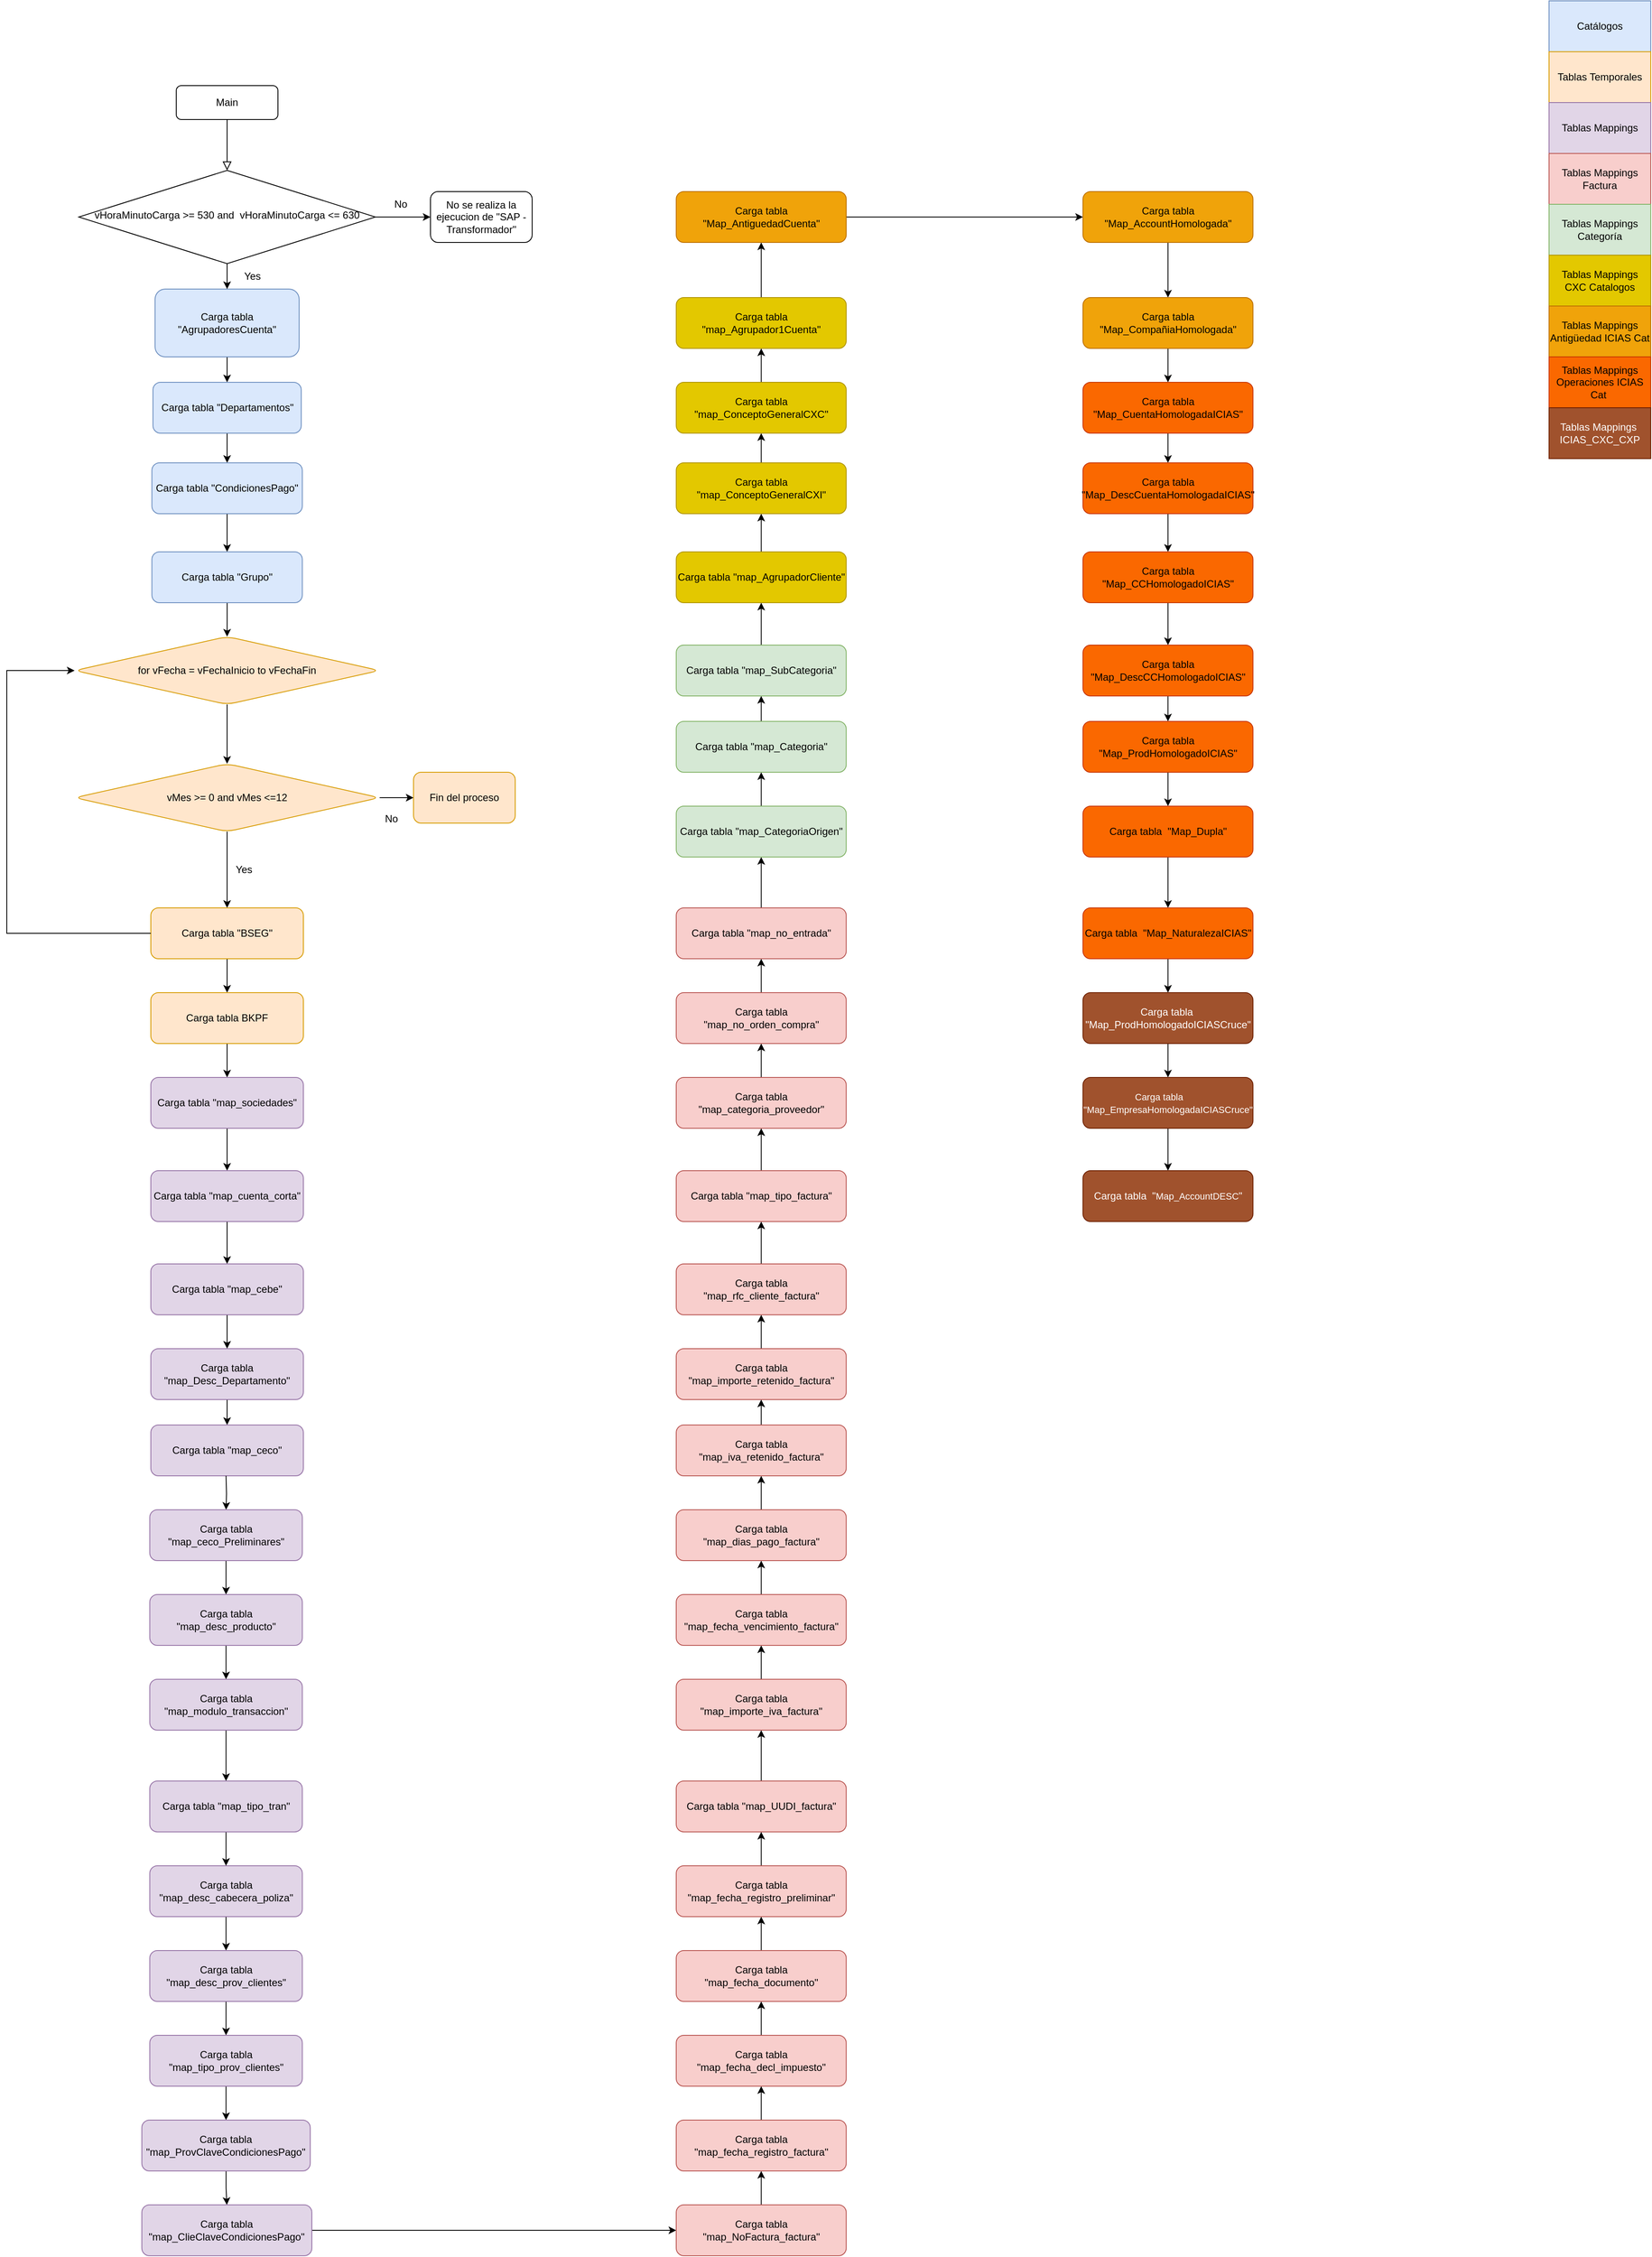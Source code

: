 <mxfile version="20.5.3" type="github">
  <diagram id="GQnaYG-rqlwZKuTvwa2_" name="Página-1">
    <mxGraphModel dx="4299" dy="1928" grid="1" gridSize="10" guides="1" tooltips="1" connect="1" arrows="1" fold="1" page="1" pageScale="1" pageWidth="827" pageHeight="1169" background="none" math="0" shadow="0">
      <root>
        <mxCell id="WIyWlLk6GJQsqaUBKTNV-0" />
        <mxCell id="WIyWlLk6GJQsqaUBKTNV-1" parent="WIyWlLk6GJQsqaUBKTNV-0" />
        <mxCell id="WIyWlLk6GJQsqaUBKTNV-2" value="" style="rounded=0;html=1;jettySize=auto;orthogonalLoop=1;fontSize=11;endArrow=block;endFill=0;endSize=8;strokeWidth=1;shadow=0;labelBackgroundColor=none;edgeStyle=orthogonalEdgeStyle;" parent="WIyWlLk6GJQsqaUBKTNV-1" source="WIyWlLk6GJQsqaUBKTNV-3" target="WIyWlLk6GJQsqaUBKTNV-6" edge="1">
          <mxGeometry relative="1" as="geometry" />
        </mxCell>
        <mxCell id="WIyWlLk6GJQsqaUBKTNV-3" value="Main" style="rounded=1;whiteSpace=wrap;html=1;fontSize=12;glass=0;strokeWidth=1;shadow=0;" parent="WIyWlLk6GJQsqaUBKTNV-1" vertex="1">
          <mxGeometry x="-310" y="170" width="120" height="40" as="geometry" />
        </mxCell>
        <mxCell id="WIyWlLk6GJQsqaUBKTNV-6" value="vHoraMinutoCarga &amp;gt;= 530 and&amp;nbsp; vHoraMinutoCarga&amp;nbsp;&amp;lt;= 630" style="rhombus;whiteSpace=wrap;html=1;shadow=0;fontFamily=Helvetica;fontSize=12;align=center;strokeWidth=1;spacing=6;spacingTop=-4;" parent="WIyWlLk6GJQsqaUBKTNV-1" vertex="1">
          <mxGeometry x="-425" y="270" width="350" height="110" as="geometry" />
        </mxCell>
        <mxCell id="1th80AZOmVQuG13iKhUE-0" value="" style="endArrow=classic;html=1;rounded=0;exitX=1;exitY=0.5;exitDx=0;exitDy=0;entryX=0;entryY=0.5;entryDx=0;entryDy=0;" parent="WIyWlLk6GJQsqaUBKTNV-1" source="WIyWlLk6GJQsqaUBKTNV-6" target="1th80AZOmVQuG13iKhUE-1" edge="1">
          <mxGeometry width="50" height="50" relative="1" as="geometry">
            <mxPoint x="-90" y="370" as="sourcePoint" />
            <mxPoint x="-40" y="325" as="targetPoint" />
          </mxGeometry>
        </mxCell>
        <mxCell id="1th80AZOmVQuG13iKhUE-1" value="No se realiza la ejecucion de &quot;SAP - Transformador&quot;" style="rounded=1;whiteSpace=wrap;html=1;" parent="WIyWlLk6GJQsqaUBKTNV-1" vertex="1">
          <mxGeometry x="-10" y="295" width="120" height="60" as="geometry" />
        </mxCell>
        <mxCell id="1th80AZOmVQuG13iKhUE-6" value="" style="edgeStyle=orthogonalEdgeStyle;rounded=0;orthogonalLoop=1;jettySize=auto;html=1;" parent="WIyWlLk6GJQsqaUBKTNV-1" source="1th80AZOmVQuG13iKhUE-3" target="1th80AZOmVQuG13iKhUE-5" edge="1">
          <mxGeometry relative="1" as="geometry" />
        </mxCell>
        <mxCell id="1th80AZOmVQuG13iKhUE-3" value="Carga tabla &quot;AgrupadoresCuenta&quot;" style="rounded=1;whiteSpace=wrap;html=1;fillColor=#dae8fc;strokeColor=#6c8ebf;" parent="WIyWlLk6GJQsqaUBKTNV-1" vertex="1">
          <mxGeometry x="-335" y="410" width="170" height="80" as="geometry" />
        </mxCell>
        <mxCell id="1th80AZOmVQuG13iKhUE-4" value="" style="endArrow=classic;html=1;rounded=0;exitX=0.5;exitY=1;exitDx=0;exitDy=0;" parent="WIyWlLk6GJQsqaUBKTNV-1" source="WIyWlLk6GJQsqaUBKTNV-6" target="1th80AZOmVQuG13iKhUE-3" edge="1">
          <mxGeometry width="50" height="50" relative="1" as="geometry">
            <mxPoint x="-160" y="400" as="sourcePoint" />
            <mxPoint x="-110" y="350" as="targetPoint" />
          </mxGeometry>
        </mxCell>
        <mxCell id="1th80AZOmVQuG13iKhUE-8" value="" style="edgeStyle=orthogonalEdgeStyle;rounded=0;orthogonalLoop=1;jettySize=auto;html=1;" parent="WIyWlLk6GJQsqaUBKTNV-1" source="1th80AZOmVQuG13iKhUE-5" target="1th80AZOmVQuG13iKhUE-7" edge="1">
          <mxGeometry relative="1" as="geometry" />
        </mxCell>
        <mxCell id="1th80AZOmVQuG13iKhUE-5" value="Carga tabla &quot;Departamentos&quot;" style="rounded=1;whiteSpace=wrap;html=1;fillColor=#dae8fc;strokeColor=#6c8ebf;" parent="WIyWlLk6GJQsqaUBKTNV-1" vertex="1">
          <mxGeometry x="-337.5" y="520" width="175" height="60" as="geometry" />
        </mxCell>
        <mxCell id="1th80AZOmVQuG13iKhUE-10" value="" style="edgeStyle=orthogonalEdgeStyle;rounded=0;orthogonalLoop=1;jettySize=auto;html=1;" parent="WIyWlLk6GJQsqaUBKTNV-1" source="1th80AZOmVQuG13iKhUE-7" target="1th80AZOmVQuG13iKhUE-9" edge="1">
          <mxGeometry relative="1" as="geometry" />
        </mxCell>
        <mxCell id="1th80AZOmVQuG13iKhUE-7" value="Carga tabla &quot;CondicionesPago&quot;" style="whiteSpace=wrap;html=1;rounded=1;fillColor=#dae8fc;strokeColor=#6c8ebf;" parent="WIyWlLk6GJQsqaUBKTNV-1" vertex="1">
          <mxGeometry x="-338.75" y="615" width="177.5" height="60" as="geometry" />
        </mxCell>
        <mxCell id="vqWyqIKkudGvJ093-fDm-4" value="" style="edgeStyle=orthogonalEdgeStyle;rounded=0;orthogonalLoop=1;jettySize=auto;html=1;" parent="WIyWlLk6GJQsqaUBKTNV-1" source="1th80AZOmVQuG13iKhUE-9" target="vqWyqIKkudGvJ093-fDm-3" edge="1">
          <mxGeometry relative="1" as="geometry" />
        </mxCell>
        <mxCell id="1th80AZOmVQuG13iKhUE-9" value="Carga tabla &quot;Grupo&quot;" style="whiteSpace=wrap;html=1;rounded=1;fillColor=#dae8fc;strokeColor=#6c8ebf;" parent="WIyWlLk6GJQsqaUBKTNV-1" vertex="1">
          <mxGeometry x="-338.75" y="720" width="177.5" height="60" as="geometry" />
        </mxCell>
        <mxCell id="1th80AZOmVQuG13iKhUE-13" value="Catálogos" style="rounded=0;whiteSpace=wrap;html=1;fillColor=#dae8fc;strokeColor=#6c8ebf;" parent="WIyWlLk6GJQsqaUBKTNV-1" vertex="1">
          <mxGeometry x="1310" y="70" width="120" height="60" as="geometry" />
        </mxCell>
        <mxCell id="vqWyqIKkudGvJ093-fDm-7" value="" style="edgeStyle=orthogonalEdgeStyle;rounded=0;orthogonalLoop=1;jettySize=auto;html=1;" parent="WIyWlLk6GJQsqaUBKTNV-1" source="vqWyqIKkudGvJ093-fDm-3" target="vqWyqIKkudGvJ093-fDm-6" edge="1">
          <mxGeometry relative="1" as="geometry" />
        </mxCell>
        <mxCell id="vqWyqIKkudGvJ093-fDm-3" value="for vFecha = vFechaInicio to vFechaFin" style="rhombus;whiteSpace=wrap;html=1;fillColor=#ffe6cc;strokeColor=#d79b00;rounded=1;" parent="WIyWlLk6GJQsqaUBKTNV-1" vertex="1">
          <mxGeometry x="-430" y="820" width="360" height="80" as="geometry" />
        </mxCell>
        <mxCell id="vqWyqIKkudGvJ093-fDm-9" value="" style="edgeStyle=orthogonalEdgeStyle;rounded=0;orthogonalLoop=1;jettySize=auto;html=1;" parent="WIyWlLk6GJQsqaUBKTNV-1" source="vqWyqIKkudGvJ093-fDm-6" target="vqWyqIKkudGvJ093-fDm-8" edge="1">
          <mxGeometry relative="1" as="geometry" />
        </mxCell>
        <mxCell id="bXqgMq5kuop3on50bwo2-2" value="" style="edgeStyle=orthogonalEdgeStyle;rounded=0;orthogonalLoop=1;jettySize=auto;html=1;" parent="WIyWlLk6GJQsqaUBKTNV-1" source="vqWyqIKkudGvJ093-fDm-6" target="bXqgMq5kuop3on50bwo2-1" edge="1">
          <mxGeometry relative="1" as="geometry" />
        </mxCell>
        <mxCell id="vqWyqIKkudGvJ093-fDm-6" value="vMes &amp;gt;= 0 and vMes &amp;lt;=12" style="rhombus;whiteSpace=wrap;html=1;fillColor=#ffe6cc;strokeColor=#d79b00;rounded=1;" parent="WIyWlLk6GJQsqaUBKTNV-1" vertex="1">
          <mxGeometry x="-430" y="970" width="360" height="80" as="geometry" />
        </mxCell>
        <mxCell id="bXqgMq5kuop3on50bwo2-9" value="" style="edgeStyle=orthogonalEdgeStyle;rounded=0;orthogonalLoop=1;jettySize=auto;html=1;" parent="WIyWlLk6GJQsqaUBKTNV-1" source="vqWyqIKkudGvJ093-fDm-8" target="bXqgMq5kuop3on50bwo2-8" edge="1">
          <mxGeometry relative="1" as="geometry" />
        </mxCell>
        <mxCell id="vqWyqIKkudGvJ093-fDm-8" value="Carga tabla &quot;BSEG&quot;" style="whiteSpace=wrap;html=1;fillColor=#ffe6cc;strokeColor=#d79b00;rounded=1;" parent="WIyWlLk6GJQsqaUBKTNV-1" vertex="1">
          <mxGeometry x="-340" y="1140" width="180" height="60" as="geometry" />
        </mxCell>
        <mxCell id="bXqgMq5kuop3on50bwo2-0" value="Tablas Temporales" style="rounded=0;whiteSpace=wrap;html=1;fillColor=#ffe6cc;strokeColor=#d79b00;" parent="WIyWlLk6GJQsqaUBKTNV-1" vertex="1">
          <mxGeometry x="1310" y="130" width="120" height="60" as="geometry" />
        </mxCell>
        <mxCell id="bXqgMq5kuop3on50bwo2-1" value="Fin del proceso" style="whiteSpace=wrap;html=1;fillColor=#ffe6cc;strokeColor=#d79b00;rounded=1;" parent="WIyWlLk6GJQsqaUBKTNV-1" vertex="1">
          <mxGeometry x="-30" y="980" width="120" height="60" as="geometry" />
        </mxCell>
        <mxCell id="bXqgMq5kuop3on50bwo2-3" value="No" style="text;html=1;strokeColor=none;fillColor=none;align=center;verticalAlign=middle;whiteSpace=wrap;rounded=0;" parent="WIyWlLk6GJQsqaUBKTNV-1" vertex="1">
          <mxGeometry x="-86" y="1020" width="60" height="30" as="geometry" />
        </mxCell>
        <mxCell id="bXqgMq5kuop3on50bwo2-4" value="Yes" style="text;html=1;strokeColor=none;fillColor=none;align=center;verticalAlign=middle;whiteSpace=wrap;rounded=0;" parent="WIyWlLk6GJQsqaUBKTNV-1" vertex="1">
          <mxGeometry x="-260" y="1080" width="60" height="30" as="geometry" />
        </mxCell>
        <mxCell id="bXqgMq5kuop3on50bwo2-5" value="No" style="text;html=1;strokeColor=none;fillColor=none;align=center;verticalAlign=middle;whiteSpace=wrap;rounded=0;" parent="WIyWlLk6GJQsqaUBKTNV-1" vertex="1">
          <mxGeometry x="-75" y="295" width="60" height="30" as="geometry" />
        </mxCell>
        <mxCell id="bXqgMq5kuop3on50bwo2-6" value="Yes" style="text;html=1;strokeColor=none;fillColor=none;align=center;verticalAlign=middle;whiteSpace=wrap;rounded=0;" parent="WIyWlLk6GJQsqaUBKTNV-1" vertex="1">
          <mxGeometry x="-250" y="380" width="60" height="30" as="geometry" />
        </mxCell>
        <mxCell id="bXqgMq5kuop3on50bwo2-7" value="" style="edgeStyle=elbowEdgeStyle;elbow=horizontal;endArrow=classic;html=1;rounded=0;exitX=0;exitY=0.5;exitDx=0;exitDy=0;" parent="WIyWlLk6GJQsqaUBKTNV-1" source="vqWyqIKkudGvJ093-fDm-8" target="vqWyqIKkudGvJ093-fDm-3" edge="1">
          <mxGeometry width="50" height="50" relative="1" as="geometry">
            <mxPoint x="-380" y="1160" as="sourcePoint" />
            <mxPoint x="-430" y="1100" as="targetPoint" />
            <Array as="points">
              <mxPoint x="-510" y="1020" />
              <mxPoint x="-400" y="1140" />
            </Array>
          </mxGeometry>
        </mxCell>
        <mxCell id="bXqgMq5kuop3on50bwo2-11" value="" style="edgeStyle=orthogonalEdgeStyle;rounded=0;orthogonalLoop=1;jettySize=auto;html=1;" parent="WIyWlLk6GJQsqaUBKTNV-1" source="bXqgMq5kuop3on50bwo2-8" target="bXqgMq5kuop3on50bwo2-10" edge="1">
          <mxGeometry relative="1" as="geometry" />
        </mxCell>
        <mxCell id="bXqgMq5kuop3on50bwo2-8" value="Carga tabla BKPF" style="whiteSpace=wrap;html=1;fillColor=#ffe6cc;strokeColor=#d79b00;rounded=1;" parent="WIyWlLk6GJQsqaUBKTNV-1" vertex="1">
          <mxGeometry x="-340" y="1240" width="180" height="60" as="geometry" />
        </mxCell>
        <mxCell id="bXqgMq5kuop3on50bwo2-15" value="" style="edgeStyle=orthogonalEdgeStyle;rounded=0;orthogonalLoop=1;jettySize=auto;html=1;" parent="WIyWlLk6GJQsqaUBKTNV-1" source="bXqgMq5kuop3on50bwo2-10" target="bXqgMq5kuop3on50bwo2-14" edge="1">
          <mxGeometry relative="1" as="geometry" />
        </mxCell>
        <mxCell id="bXqgMq5kuop3on50bwo2-10" value="Carga tabla &quot;map_sociedades&quot;" style="whiteSpace=wrap;html=1;fillColor=#e1d5e7;strokeColor=#9673a6;rounded=1;" parent="WIyWlLk6GJQsqaUBKTNV-1" vertex="1">
          <mxGeometry x="-340" y="1340" width="180" height="60" as="geometry" />
        </mxCell>
        <mxCell id="bXqgMq5kuop3on50bwo2-12" value="Tablas Mappings" style="rounded=0;whiteSpace=wrap;html=1;fillColor=#e1d5e7;strokeColor=#9673a6;" parent="WIyWlLk6GJQsqaUBKTNV-1" vertex="1">
          <mxGeometry x="1310" y="190" width="120" height="60" as="geometry" />
        </mxCell>
        <mxCell id="bXqgMq5kuop3on50bwo2-17" value="" style="edgeStyle=orthogonalEdgeStyle;rounded=0;orthogonalLoop=1;jettySize=auto;html=1;" parent="WIyWlLk6GJQsqaUBKTNV-1" source="bXqgMq5kuop3on50bwo2-14" target="bXqgMq5kuop3on50bwo2-16" edge="1">
          <mxGeometry relative="1" as="geometry" />
        </mxCell>
        <mxCell id="bXqgMq5kuop3on50bwo2-14" value="Carga tabla &quot;map_cuenta_corta&quot;" style="whiteSpace=wrap;html=1;fillColor=#e1d5e7;strokeColor=#9673a6;rounded=1;" parent="WIyWlLk6GJQsqaUBKTNV-1" vertex="1">
          <mxGeometry x="-340" y="1450" width="180" height="60" as="geometry" />
        </mxCell>
        <mxCell id="bXqgMq5kuop3on50bwo2-19" value="" style="edgeStyle=orthogonalEdgeStyle;rounded=0;orthogonalLoop=1;jettySize=auto;html=1;entryX=0.5;entryY=0;entryDx=0;entryDy=0;" parent="WIyWlLk6GJQsqaUBKTNV-1" source="bXqgMq5kuop3on50bwo2-16" target="bXqgMq5kuop3on50bwo2-20" edge="1">
          <mxGeometry relative="1" as="geometry">
            <mxPoint x="-250" y="1700" as="targetPoint" />
          </mxGeometry>
        </mxCell>
        <mxCell id="bXqgMq5kuop3on50bwo2-16" value="Carga tabla &quot;map_cebe&quot;" style="whiteSpace=wrap;html=1;fillColor=#e1d5e7;strokeColor=#9673a6;rounded=1;" parent="WIyWlLk6GJQsqaUBKTNV-1" vertex="1">
          <mxGeometry x="-340" y="1560" width="180" height="60" as="geometry" />
        </mxCell>
        <mxCell id="bXqgMq5kuop3on50bwo2-23" value="" style="edgeStyle=orthogonalEdgeStyle;rounded=0;orthogonalLoop=1;jettySize=auto;html=1;" parent="WIyWlLk6GJQsqaUBKTNV-1" source="bXqgMq5kuop3on50bwo2-20" target="bXqgMq5kuop3on50bwo2-22" edge="1">
          <mxGeometry relative="1" as="geometry" />
        </mxCell>
        <mxCell id="bXqgMq5kuop3on50bwo2-20" value="Carga tabla &quot;map_Desc_Departamento&quot;" style="whiteSpace=wrap;html=1;fillColor=#e1d5e7;strokeColor=#9673a6;rounded=1;" parent="WIyWlLk6GJQsqaUBKTNV-1" vertex="1">
          <mxGeometry x="-340" y="1660" width="180" height="60" as="geometry" />
        </mxCell>
        <mxCell id="bXqgMq5kuop3on50bwo2-22" value="Carga tabla &quot;map_ceco&quot;" style="whiteSpace=wrap;html=1;fillColor=#e1d5e7;strokeColor=#9673a6;rounded=1;" parent="WIyWlLk6GJQsqaUBKTNV-1" vertex="1">
          <mxGeometry x="-340" y="1750" width="180" height="60" as="geometry" />
        </mxCell>
        <mxCell id="bXqgMq5kuop3on50bwo2-24" value="" style="edgeStyle=orthogonalEdgeStyle;rounded=0;orthogonalLoop=1;jettySize=auto;html=1;" parent="WIyWlLk6GJQsqaUBKTNV-1" target="bXqgMq5kuop3on50bwo2-25" edge="1">
          <mxGeometry relative="1" as="geometry">
            <mxPoint x="-251.25" y="1810" as="sourcePoint" />
          </mxGeometry>
        </mxCell>
        <mxCell id="bXqgMq5kuop3on50bwo2-32" value="" style="edgeStyle=orthogonalEdgeStyle;rounded=0;orthogonalLoop=1;jettySize=auto;html=1;" parent="WIyWlLk6GJQsqaUBKTNV-1" source="bXqgMq5kuop3on50bwo2-25" target="bXqgMq5kuop3on50bwo2-29" edge="1">
          <mxGeometry relative="1" as="geometry" />
        </mxCell>
        <mxCell id="bXqgMq5kuop3on50bwo2-25" value="Carga tabla &quot;map_ceco_Preliminares&quot;" style="whiteSpace=wrap;html=1;fillColor=#e1d5e7;strokeColor=#9673a6;rounded=1;" parent="WIyWlLk6GJQsqaUBKTNV-1" vertex="1">
          <mxGeometry x="-341.25" y="1850" width="180" height="60" as="geometry" />
        </mxCell>
        <mxCell id="dKy-7F5-_iyyMhqYww6v-4" value="" style="edgeStyle=orthogonalEdgeStyle;rounded=0;orthogonalLoop=1;jettySize=auto;html=1;" edge="1" parent="WIyWlLk6GJQsqaUBKTNV-1" source="bXqgMq5kuop3on50bwo2-28" target="dKy-7F5-_iyyMhqYww6v-3">
          <mxGeometry relative="1" as="geometry" />
        </mxCell>
        <mxCell id="bXqgMq5kuop3on50bwo2-28" value="Carga tabla &quot;map_desc_cabecera_poliza&quot;" style="whiteSpace=wrap;html=1;fillColor=#e1d5e7;strokeColor=#9673a6;rounded=1;" parent="WIyWlLk6GJQsqaUBKTNV-1" vertex="1">
          <mxGeometry x="-341.25" y="2270" width="180" height="60" as="geometry" />
        </mxCell>
        <mxCell id="dKy-7F5-_iyyMhqYww6v-0" value="" style="edgeStyle=orthogonalEdgeStyle;rounded=0;orthogonalLoop=1;jettySize=auto;html=1;" edge="1" parent="WIyWlLk6GJQsqaUBKTNV-1" source="bXqgMq5kuop3on50bwo2-29" target="bXqgMq5kuop3on50bwo2-30">
          <mxGeometry relative="1" as="geometry" />
        </mxCell>
        <mxCell id="bXqgMq5kuop3on50bwo2-29" value="Carga tabla &quot;map_desc_producto&quot;" style="whiteSpace=wrap;html=1;fillColor=#e1d5e7;strokeColor=#9673a6;rounded=1;" parent="WIyWlLk6GJQsqaUBKTNV-1" vertex="1">
          <mxGeometry x="-341.25" y="1950" width="180" height="60" as="geometry" />
        </mxCell>
        <mxCell id="dKy-7F5-_iyyMhqYww6v-1" value="" style="edgeStyle=orthogonalEdgeStyle;rounded=0;orthogonalLoop=1;jettySize=auto;html=1;" edge="1" parent="WIyWlLk6GJQsqaUBKTNV-1" source="bXqgMq5kuop3on50bwo2-30" target="bXqgMq5kuop3on50bwo2-31">
          <mxGeometry relative="1" as="geometry" />
        </mxCell>
        <mxCell id="bXqgMq5kuop3on50bwo2-30" value="Carga tabla &quot;map_modulo_transaccion&quot;" style="whiteSpace=wrap;html=1;fillColor=#e1d5e7;strokeColor=#9673a6;rounded=1;" parent="WIyWlLk6GJQsqaUBKTNV-1" vertex="1">
          <mxGeometry x="-341.25" y="2050" width="180" height="60" as="geometry" />
        </mxCell>
        <mxCell id="dKy-7F5-_iyyMhqYww6v-2" value="" style="edgeStyle=orthogonalEdgeStyle;rounded=0;orthogonalLoop=1;jettySize=auto;html=1;" edge="1" parent="WIyWlLk6GJQsqaUBKTNV-1" source="bXqgMq5kuop3on50bwo2-31" target="bXqgMq5kuop3on50bwo2-28">
          <mxGeometry relative="1" as="geometry" />
        </mxCell>
        <mxCell id="bXqgMq5kuop3on50bwo2-31" value="Carga tabla &quot;map_tipo_tran&quot;" style="whiteSpace=wrap;html=1;fillColor=#e1d5e7;strokeColor=#9673a6;rounded=1;" parent="WIyWlLk6GJQsqaUBKTNV-1" vertex="1">
          <mxGeometry x="-341.25" y="2170" width="180" height="60" as="geometry" />
        </mxCell>
        <mxCell id="dKy-7F5-_iyyMhqYww6v-8" value="" style="edgeStyle=orthogonalEdgeStyle;rounded=0;orthogonalLoop=1;jettySize=auto;html=1;" edge="1" parent="WIyWlLk6GJQsqaUBKTNV-1" source="dKy-7F5-_iyyMhqYww6v-3" target="dKy-7F5-_iyyMhqYww6v-5">
          <mxGeometry relative="1" as="geometry" />
        </mxCell>
        <mxCell id="dKy-7F5-_iyyMhqYww6v-3" value="Carga tabla &quot;map_desc_prov_clientes&quot;" style="whiteSpace=wrap;html=1;fillColor=#e1d5e7;strokeColor=#9673a6;rounded=1;" vertex="1" parent="WIyWlLk6GJQsqaUBKTNV-1">
          <mxGeometry x="-341.25" y="2370" width="180" height="60" as="geometry" />
        </mxCell>
        <mxCell id="dKy-7F5-_iyyMhqYww6v-10" value="" style="edgeStyle=orthogonalEdgeStyle;rounded=0;orthogonalLoop=1;jettySize=auto;html=1;" edge="1" parent="WIyWlLk6GJQsqaUBKTNV-1" source="dKy-7F5-_iyyMhqYww6v-5" target="dKy-7F5-_iyyMhqYww6v-9">
          <mxGeometry relative="1" as="geometry" />
        </mxCell>
        <mxCell id="dKy-7F5-_iyyMhqYww6v-5" value="Carga tabla &quot;map_tipo_prov_clientes&quot;" style="whiteSpace=wrap;html=1;fillColor=#e1d5e7;strokeColor=#9673a6;rounded=1;" vertex="1" parent="WIyWlLk6GJQsqaUBKTNV-1">
          <mxGeometry x="-341.25" y="2470" width="180" height="60" as="geometry" />
        </mxCell>
        <mxCell id="dKy-7F5-_iyyMhqYww6v-12" value="" style="edgeStyle=orthogonalEdgeStyle;rounded=0;orthogonalLoop=1;jettySize=auto;html=1;" edge="1" parent="WIyWlLk6GJQsqaUBKTNV-1" source="dKy-7F5-_iyyMhqYww6v-9" target="dKy-7F5-_iyyMhqYww6v-11">
          <mxGeometry relative="1" as="geometry" />
        </mxCell>
        <mxCell id="dKy-7F5-_iyyMhqYww6v-9" value="Carga tabla &quot;map_ProvClaveCondicionesPago&quot;" style="whiteSpace=wrap;html=1;fillColor=#e1d5e7;strokeColor=#9673a6;rounded=1;" vertex="1" parent="WIyWlLk6GJQsqaUBKTNV-1">
          <mxGeometry x="-350.62" y="2570" width="198.75" height="60" as="geometry" />
        </mxCell>
        <mxCell id="dKy-7F5-_iyyMhqYww6v-20" value="" style="edgeStyle=orthogonalEdgeStyle;rounded=0;orthogonalLoop=1;jettySize=auto;html=1;" edge="1" parent="WIyWlLk6GJQsqaUBKTNV-1" source="dKy-7F5-_iyyMhqYww6v-11" target="dKy-7F5-_iyyMhqYww6v-19">
          <mxGeometry relative="1" as="geometry" />
        </mxCell>
        <mxCell id="dKy-7F5-_iyyMhqYww6v-11" value="Carga tabla &quot;map_ClieClaveCondicionesPago&quot;" style="whiteSpace=wrap;html=1;fillColor=#e1d5e7;strokeColor=#9673a6;rounded=1;" vertex="1" parent="WIyWlLk6GJQsqaUBKTNV-1">
          <mxGeometry x="-350.63" y="2670" width="200.63" height="60" as="geometry" />
        </mxCell>
        <mxCell id="dKy-7F5-_iyyMhqYww6v-13" value="Tablas Mappings Factura" style="rounded=0;whiteSpace=wrap;html=1;fillColor=#f8cecc;strokeColor=#b85450;" vertex="1" parent="WIyWlLk6GJQsqaUBKTNV-1">
          <mxGeometry x="1310" y="250" width="120" height="60" as="geometry" />
        </mxCell>
        <mxCell id="dKy-7F5-_iyyMhqYww6v-22" value="" style="edgeStyle=orthogonalEdgeStyle;rounded=0;orthogonalLoop=1;jettySize=auto;html=1;" edge="1" parent="WIyWlLk6GJQsqaUBKTNV-1" source="dKy-7F5-_iyyMhqYww6v-19" target="dKy-7F5-_iyyMhqYww6v-21">
          <mxGeometry relative="1" as="geometry" />
        </mxCell>
        <mxCell id="dKy-7F5-_iyyMhqYww6v-19" value="Carga tabla &quot;map_NoFactura_factura&quot;" style="whiteSpace=wrap;html=1;fillColor=#f8cecc;strokeColor=#b85450;rounded=1;" vertex="1" parent="WIyWlLk6GJQsqaUBKTNV-1">
          <mxGeometry x="280" y="2670" width="200.63" height="60" as="geometry" />
        </mxCell>
        <mxCell id="dKy-7F5-_iyyMhqYww6v-24" value="" style="edgeStyle=orthogonalEdgeStyle;rounded=0;orthogonalLoop=1;jettySize=auto;html=1;" edge="1" parent="WIyWlLk6GJQsqaUBKTNV-1" source="dKy-7F5-_iyyMhqYww6v-21" target="dKy-7F5-_iyyMhqYww6v-23">
          <mxGeometry relative="1" as="geometry" />
        </mxCell>
        <mxCell id="dKy-7F5-_iyyMhqYww6v-21" value="Carga tabla &quot;map_fecha_registro_factura&quot;" style="whiteSpace=wrap;html=1;fillColor=#f8cecc;strokeColor=#b85450;rounded=1;" vertex="1" parent="WIyWlLk6GJQsqaUBKTNV-1">
          <mxGeometry x="280" y="2570" width="200.63" height="60" as="geometry" />
        </mxCell>
        <mxCell id="dKy-7F5-_iyyMhqYww6v-26" value="" style="edgeStyle=orthogonalEdgeStyle;rounded=0;orthogonalLoop=1;jettySize=auto;html=1;" edge="1" parent="WIyWlLk6GJQsqaUBKTNV-1" source="dKy-7F5-_iyyMhqYww6v-23" target="dKy-7F5-_iyyMhqYww6v-25">
          <mxGeometry relative="1" as="geometry" />
        </mxCell>
        <mxCell id="dKy-7F5-_iyyMhqYww6v-23" value="Carga tabla &quot;map_fecha_decl_impuesto&quot;" style="whiteSpace=wrap;html=1;fillColor=#f8cecc;strokeColor=#b85450;rounded=1;" vertex="1" parent="WIyWlLk6GJQsqaUBKTNV-1">
          <mxGeometry x="280" y="2470" width="200.63" height="60" as="geometry" />
        </mxCell>
        <mxCell id="dKy-7F5-_iyyMhqYww6v-28" value="" style="edgeStyle=orthogonalEdgeStyle;rounded=0;orthogonalLoop=1;jettySize=auto;html=1;" edge="1" parent="WIyWlLk6GJQsqaUBKTNV-1" source="dKy-7F5-_iyyMhqYww6v-25" target="dKy-7F5-_iyyMhqYww6v-27">
          <mxGeometry relative="1" as="geometry" />
        </mxCell>
        <mxCell id="dKy-7F5-_iyyMhqYww6v-25" value="Carga tabla &quot;map_fecha_documento&quot;" style="whiteSpace=wrap;html=1;fillColor=#f8cecc;strokeColor=#b85450;rounded=1;" vertex="1" parent="WIyWlLk6GJQsqaUBKTNV-1">
          <mxGeometry x="280" y="2370" width="200.63" height="60" as="geometry" />
        </mxCell>
        <mxCell id="dKy-7F5-_iyyMhqYww6v-30" value="" style="edgeStyle=orthogonalEdgeStyle;rounded=0;orthogonalLoop=1;jettySize=auto;html=1;" edge="1" parent="WIyWlLk6GJQsqaUBKTNV-1" source="dKy-7F5-_iyyMhqYww6v-27" target="dKy-7F5-_iyyMhqYww6v-29">
          <mxGeometry relative="1" as="geometry" />
        </mxCell>
        <mxCell id="dKy-7F5-_iyyMhqYww6v-27" value="Carga tabla &quot;map_fecha_registro_preliminar&quot;" style="whiteSpace=wrap;html=1;fillColor=#f8cecc;strokeColor=#b85450;rounded=1;" vertex="1" parent="WIyWlLk6GJQsqaUBKTNV-1">
          <mxGeometry x="280" y="2270" width="200.63" height="60" as="geometry" />
        </mxCell>
        <mxCell id="dKy-7F5-_iyyMhqYww6v-32" value="" style="edgeStyle=orthogonalEdgeStyle;rounded=0;orthogonalLoop=1;jettySize=auto;html=1;" edge="1" parent="WIyWlLk6GJQsqaUBKTNV-1" source="dKy-7F5-_iyyMhqYww6v-29" target="dKy-7F5-_iyyMhqYww6v-31">
          <mxGeometry relative="1" as="geometry" />
        </mxCell>
        <mxCell id="dKy-7F5-_iyyMhqYww6v-29" value="Carga tabla &quot;map_UUDI_factura&quot;" style="whiteSpace=wrap;html=1;fillColor=#f8cecc;strokeColor=#b85450;rounded=1;" vertex="1" parent="WIyWlLk6GJQsqaUBKTNV-1">
          <mxGeometry x="280" y="2170" width="200.63" height="60" as="geometry" />
        </mxCell>
        <mxCell id="dKy-7F5-_iyyMhqYww6v-34" value="" style="edgeStyle=orthogonalEdgeStyle;rounded=0;orthogonalLoop=1;jettySize=auto;html=1;" edge="1" parent="WIyWlLk6GJQsqaUBKTNV-1" source="dKy-7F5-_iyyMhqYww6v-31" target="dKy-7F5-_iyyMhqYww6v-33">
          <mxGeometry relative="1" as="geometry" />
        </mxCell>
        <mxCell id="dKy-7F5-_iyyMhqYww6v-31" value="Carga tabla &quot;map_importe_iva_factura&quot;" style="whiteSpace=wrap;html=1;fillColor=#f8cecc;strokeColor=#b85450;rounded=1;" vertex="1" parent="WIyWlLk6GJQsqaUBKTNV-1">
          <mxGeometry x="280" y="2050" width="200.63" height="60" as="geometry" />
        </mxCell>
        <mxCell id="dKy-7F5-_iyyMhqYww6v-36" value="" style="edgeStyle=orthogonalEdgeStyle;rounded=0;orthogonalLoop=1;jettySize=auto;html=1;" edge="1" parent="WIyWlLk6GJQsqaUBKTNV-1" source="dKy-7F5-_iyyMhqYww6v-33" target="dKy-7F5-_iyyMhqYww6v-35">
          <mxGeometry relative="1" as="geometry" />
        </mxCell>
        <mxCell id="dKy-7F5-_iyyMhqYww6v-33" value="Carga tabla &quot;map_fecha_vencimiento_factura&quot;" style="whiteSpace=wrap;html=1;fillColor=#f8cecc;strokeColor=#b85450;rounded=1;" vertex="1" parent="WIyWlLk6GJQsqaUBKTNV-1">
          <mxGeometry x="280" y="1950" width="200.63" height="60" as="geometry" />
        </mxCell>
        <mxCell id="dKy-7F5-_iyyMhqYww6v-38" value="" style="edgeStyle=orthogonalEdgeStyle;rounded=0;orthogonalLoop=1;jettySize=auto;html=1;" edge="1" parent="WIyWlLk6GJQsqaUBKTNV-1" source="dKy-7F5-_iyyMhqYww6v-35" target="dKy-7F5-_iyyMhqYww6v-37">
          <mxGeometry relative="1" as="geometry" />
        </mxCell>
        <mxCell id="dKy-7F5-_iyyMhqYww6v-35" value="Carga tabla &quot;map_dias_pago_factura&quot;" style="whiteSpace=wrap;html=1;fillColor=#f8cecc;strokeColor=#b85450;rounded=1;" vertex="1" parent="WIyWlLk6GJQsqaUBKTNV-1">
          <mxGeometry x="280" y="1850" width="200.63" height="60" as="geometry" />
        </mxCell>
        <mxCell id="dKy-7F5-_iyyMhqYww6v-40" value="" style="edgeStyle=orthogonalEdgeStyle;rounded=0;orthogonalLoop=1;jettySize=auto;html=1;" edge="1" parent="WIyWlLk6GJQsqaUBKTNV-1" source="dKy-7F5-_iyyMhqYww6v-37" target="dKy-7F5-_iyyMhqYww6v-39">
          <mxGeometry relative="1" as="geometry" />
        </mxCell>
        <mxCell id="dKy-7F5-_iyyMhqYww6v-37" value="Carga tabla &quot;map_iva_retenido_factura&quot;" style="whiteSpace=wrap;html=1;fillColor=#f8cecc;strokeColor=#b85450;rounded=1;" vertex="1" parent="WIyWlLk6GJQsqaUBKTNV-1">
          <mxGeometry x="280" y="1750" width="200.63" height="60" as="geometry" />
        </mxCell>
        <mxCell id="dKy-7F5-_iyyMhqYww6v-42" value="" style="edgeStyle=orthogonalEdgeStyle;rounded=0;orthogonalLoop=1;jettySize=auto;html=1;" edge="1" parent="WIyWlLk6GJQsqaUBKTNV-1" source="dKy-7F5-_iyyMhqYww6v-39" target="dKy-7F5-_iyyMhqYww6v-41">
          <mxGeometry relative="1" as="geometry" />
        </mxCell>
        <mxCell id="dKy-7F5-_iyyMhqYww6v-39" value="Carga tabla &quot;map_importe_retenido_factura&quot;" style="whiteSpace=wrap;html=1;fillColor=#f8cecc;strokeColor=#b85450;rounded=1;" vertex="1" parent="WIyWlLk6GJQsqaUBKTNV-1">
          <mxGeometry x="280" y="1660" width="200.63" height="60" as="geometry" />
        </mxCell>
        <mxCell id="dKy-7F5-_iyyMhqYww6v-44" value="" style="edgeStyle=orthogonalEdgeStyle;rounded=0;orthogonalLoop=1;jettySize=auto;html=1;" edge="1" parent="WIyWlLk6GJQsqaUBKTNV-1" source="dKy-7F5-_iyyMhqYww6v-41" target="dKy-7F5-_iyyMhqYww6v-43">
          <mxGeometry relative="1" as="geometry" />
        </mxCell>
        <mxCell id="dKy-7F5-_iyyMhqYww6v-41" value="Carga tabla &quot;map_rfc_cliente_factura&quot;" style="whiteSpace=wrap;html=1;fillColor=#f8cecc;strokeColor=#b85450;rounded=1;" vertex="1" parent="WIyWlLk6GJQsqaUBKTNV-1">
          <mxGeometry x="280" y="1560" width="200.63" height="60" as="geometry" />
        </mxCell>
        <mxCell id="dKy-7F5-_iyyMhqYww6v-46" value="" style="edgeStyle=orthogonalEdgeStyle;rounded=0;orthogonalLoop=1;jettySize=auto;html=1;" edge="1" parent="WIyWlLk6GJQsqaUBKTNV-1" source="dKy-7F5-_iyyMhqYww6v-43" target="dKy-7F5-_iyyMhqYww6v-45">
          <mxGeometry relative="1" as="geometry" />
        </mxCell>
        <mxCell id="dKy-7F5-_iyyMhqYww6v-43" value="Carga tabla &quot;map_tipo_factura&quot;" style="whiteSpace=wrap;html=1;fillColor=#f8cecc;strokeColor=#b85450;rounded=1;" vertex="1" parent="WIyWlLk6GJQsqaUBKTNV-1">
          <mxGeometry x="280" y="1450" width="200.63" height="60" as="geometry" />
        </mxCell>
        <mxCell id="dKy-7F5-_iyyMhqYww6v-48" value="" style="edgeStyle=orthogonalEdgeStyle;rounded=0;orthogonalLoop=1;jettySize=auto;html=1;" edge="1" parent="WIyWlLk6GJQsqaUBKTNV-1" source="dKy-7F5-_iyyMhqYww6v-45" target="dKy-7F5-_iyyMhqYww6v-47">
          <mxGeometry relative="1" as="geometry" />
        </mxCell>
        <mxCell id="dKy-7F5-_iyyMhqYww6v-45" value="Carga tabla &quot;map_categoria_proveedor&quot;" style="whiteSpace=wrap;html=1;fillColor=#f8cecc;strokeColor=#b85450;rounded=1;" vertex="1" parent="WIyWlLk6GJQsqaUBKTNV-1">
          <mxGeometry x="280" y="1340" width="200.63" height="60" as="geometry" />
        </mxCell>
        <mxCell id="dKy-7F5-_iyyMhqYww6v-51" value="" style="edgeStyle=orthogonalEdgeStyle;rounded=0;orthogonalLoop=1;jettySize=auto;html=1;" edge="1" parent="WIyWlLk6GJQsqaUBKTNV-1" source="dKy-7F5-_iyyMhqYww6v-47" target="dKy-7F5-_iyyMhqYww6v-50">
          <mxGeometry relative="1" as="geometry" />
        </mxCell>
        <mxCell id="dKy-7F5-_iyyMhqYww6v-47" value="Carga tabla &quot;map_no_orden_compra&quot;" style="whiteSpace=wrap;html=1;fillColor=#f8cecc;strokeColor=#b85450;rounded=1;" vertex="1" parent="WIyWlLk6GJQsqaUBKTNV-1">
          <mxGeometry x="280" y="1240" width="200.63" height="60" as="geometry" />
        </mxCell>
        <mxCell id="dKy-7F5-_iyyMhqYww6v-54" value="" style="edgeStyle=orthogonalEdgeStyle;rounded=0;orthogonalLoop=1;jettySize=auto;html=1;" edge="1" parent="WIyWlLk6GJQsqaUBKTNV-1" source="dKy-7F5-_iyyMhqYww6v-50" target="dKy-7F5-_iyyMhqYww6v-53">
          <mxGeometry relative="1" as="geometry" />
        </mxCell>
        <mxCell id="dKy-7F5-_iyyMhqYww6v-50" value="Carga tabla &quot;map_no_entrada&quot;" style="whiteSpace=wrap;html=1;fillColor=#f8cecc;strokeColor=#b85450;rounded=1;" vertex="1" parent="WIyWlLk6GJQsqaUBKTNV-1">
          <mxGeometry x="280" y="1140" width="200.63" height="60" as="geometry" />
        </mxCell>
        <mxCell id="dKy-7F5-_iyyMhqYww6v-52" value="Tablas Mappings Categoría" style="rounded=0;whiteSpace=wrap;html=1;fillColor=#d5e8d4;strokeColor=#82b366;" vertex="1" parent="WIyWlLk6GJQsqaUBKTNV-1">
          <mxGeometry x="1310" y="310" width="120" height="60" as="geometry" />
        </mxCell>
        <mxCell id="dKy-7F5-_iyyMhqYww6v-56" value="" style="edgeStyle=orthogonalEdgeStyle;rounded=0;orthogonalLoop=1;jettySize=auto;html=1;" edge="1" parent="WIyWlLk6GJQsqaUBKTNV-1" source="dKy-7F5-_iyyMhqYww6v-53" target="dKy-7F5-_iyyMhqYww6v-55">
          <mxGeometry relative="1" as="geometry" />
        </mxCell>
        <mxCell id="dKy-7F5-_iyyMhqYww6v-53" value="Carga tabla &quot;map_CategoriaOrigen&quot;" style="whiteSpace=wrap;html=1;fillColor=#d5e8d4;strokeColor=#82b366;rounded=1;" vertex="1" parent="WIyWlLk6GJQsqaUBKTNV-1">
          <mxGeometry x="280" y="1020" width="200.63" height="60" as="geometry" />
        </mxCell>
        <mxCell id="dKy-7F5-_iyyMhqYww6v-58" value="" style="edgeStyle=orthogonalEdgeStyle;rounded=0;orthogonalLoop=1;jettySize=auto;html=1;" edge="1" parent="WIyWlLk6GJQsqaUBKTNV-1" source="dKy-7F5-_iyyMhqYww6v-55" target="dKy-7F5-_iyyMhqYww6v-57">
          <mxGeometry relative="1" as="geometry" />
        </mxCell>
        <mxCell id="dKy-7F5-_iyyMhqYww6v-55" value="Carga tabla &quot;map_Categoria&quot;" style="whiteSpace=wrap;html=1;fillColor=#d5e8d4;strokeColor=#82b366;rounded=1;" vertex="1" parent="WIyWlLk6GJQsqaUBKTNV-1">
          <mxGeometry x="280" y="920" width="200.63" height="60" as="geometry" />
        </mxCell>
        <mxCell id="dKy-7F5-_iyyMhqYww6v-60" value="" style="edgeStyle=orthogonalEdgeStyle;rounded=0;orthogonalLoop=1;jettySize=auto;html=1;" edge="1" parent="WIyWlLk6GJQsqaUBKTNV-1" source="dKy-7F5-_iyyMhqYww6v-57" target="dKy-7F5-_iyyMhqYww6v-59">
          <mxGeometry relative="1" as="geometry" />
        </mxCell>
        <mxCell id="dKy-7F5-_iyyMhqYww6v-57" value="Carga tabla &quot;map_SubCategoria&quot;" style="whiteSpace=wrap;html=1;fillColor=#d5e8d4;strokeColor=#82b366;rounded=1;" vertex="1" parent="WIyWlLk6GJQsqaUBKTNV-1">
          <mxGeometry x="280" y="830" width="200.63" height="60" as="geometry" />
        </mxCell>
        <mxCell id="dKy-7F5-_iyyMhqYww6v-62" value="" style="edgeStyle=orthogonalEdgeStyle;rounded=0;orthogonalLoop=1;jettySize=auto;html=1;" edge="1" parent="WIyWlLk6GJQsqaUBKTNV-1" source="dKy-7F5-_iyyMhqYww6v-59" target="dKy-7F5-_iyyMhqYww6v-61">
          <mxGeometry relative="1" as="geometry" />
        </mxCell>
        <mxCell id="dKy-7F5-_iyyMhqYww6v-59" value="Carga tabla &quot;map_AgrupadorCliente&quot;" style="whiteSpace=wrap;html=1;rounded=1;fillColor=#e3c800;fontColor=#000000;strokeColor=#B09500;" vertex="1" parent="WIyWlLk6GJQsqaUBKTNV-1">
          <mxGeometry x="280" y="720" width="200.63" height="60" as="geometry" />
        </mxCell>
        <mxCell id="dKy-7F5-_iyyMhqYww6v-64" value="" style="edgeStyle=orthogonalEdgeStyle;rounded=0;orthogonalLoop=1;jettySize=auto;html=1;" edge="1" parent="WIyWlLk6GJQsqaUBKTNV-1" source="dKy-7F5-_iyyMhqYww6v-61" target="dKy-7F5-_iyyMhqYww6v-63">
          <mxGeometry relative="1" as="geometry" />
        </mxCell>
        <mxCell id="dKy-7F5-_iyyMhqYww6v-61" value="Carga tabla &quot;map_ConceptoGeneralCXI&quot;" style="whiteSpace=wrap;html=1;rounded=1;fillColor=#e3c800;fontColor=#000000;strokeColor=#B09500;" vertex="1" parent="WIyWlLk6GJQsqaUBKTNV-1">
          <mxGeometry x="280" y="615" width="200.63" height="60" as="geometry" />
        </mxCell>
        <mxCell id="dKy-7F5-_iyyMhqYww6v-66" value="" style="edgeStyle=orthogonalEdgeStyle;rounded=0;orthogonalLoop=1;jettySize=auto;html=1;startArrow=none;" edge="1" parent="WIyWlLk6GJQsqaUBKTNV-1" source="dKy-7F5-_iyyMhqYww6v-69" target="dKy-7F5-_iyyMhqYww6v-65">
          <mxGeometry relative="1" as="geometry" />
        </mxCell>
        <mxCell id="dKy-7F5-_iyyMhqYww6v-72" value="" style="edgeStyle=orthogonalEdgeStyle;rounded=0;orthogonalLoop=1;jettySize=auto;html=1;" edge="1" parent="WIyWlLk6GJQsqaUBKTNV-1" source="dKy-7F5-_iyyMhqYww6v-63" target="dKy-7F5-_iyyMhqYww6v-69">
          <mxGeometry relative="1" as="geometry" />
        </mxCell>
        <mxCell id="dKy-7F5-_iyyMhqYww6v-63" value="Carga tabla &quot;map_ConceptoGeneralCXC&quot;" style="whiteSpace=wrap;html=1;rounded=1;fillColor=#e3c800;fontColor=#000000;strokeColor=#B09500;" vertex="1" parent="WIyWlLk6GJQsqaUBKTNV-1">
          <mxGeometry x="280" y="520" width="200.63" height="60" as="geometry" />
        </mxCell>
        <mxCell id="dKy-7F5-_iyyMhqYww6v-74" value="" style="edgeStyle=orthogonalEdgeStyle;rounded=0;orthogonalLoop=1;jettySize=auto;html=1;" edge="1" parent="WIyWlLk6GJQsqaUBKTNV-1" source="dKy-7F5-_iyyMhqYww6v-65" target="dKy-7F5-_iyyMhqYww6v-73">
          <mxGeometry relative="1" as="geometry" />
        </mxCell>
        <mxCell id="dKy-7F5-_iyyMhqYww6v-65" value="Carga tabla &quot;Map_AntiguedadCuenta&quot;" style="whiteSpace=wrap;html=1;rounded=1;fillColor=#f0a30a;fontColor=#000000;strokeColor=#BD7000;" vertex="1" parent="WIyWlLk6GJQsqaUBKTNV-1">
          <mxGeometry x="280" y="295" width="200.63" height="60" as="geometry" />
        </mxCell>
        <mxCell id="dKy-7F5-_iyyMhqYww6v-67" value="Tablas Mappings CXC Catalogos" style="rounded=0;whiteSpace=wrap;html=1;fillColor=#e3c800;strokeColor=#B09500;fontColor=#000000;" vertex="1" parent="WIyWlLk6GJQsqaUBKTNV-1">
          <mxGeometry x="1310" y="370" width="120" height="60" as="geometry" />
        </mxCell>
        <mxCell id="dKy-7F5-_iyyMhqYww6v-68" value="Tablas Mappings Antigüedad ICIAS Cat" style="rounded=0;whiteSpace=wrap;html=1;fillColor=#f0a30a;strokeColor=#BD7000;fontColor=#000000;" vertex="1" parent="WIyWlLk6GJQsqaUBKTNV-1">
          <mxGeometry x="1310" y="430" width="120" height="60" as="geometry" />
        </mxCell>
        <mxCell id="dKy-7F5-_iyyMhqYww6v-69" value="Carga tabla &quot;map_Agrupador1Cuenta&quot;" style="whiteSpace=wrap;html=1;rounded=1;fillColor=#e3c800;fontColor=#000000;strokeColor=#B09500;" vertex="1" parent="WIyWlLk6GJQsqaUBKTNV-1">
          <mxGeometry x="280" y="420" width="200.63" height="60" as="geometry" />
        </mxCell>
        <mxCell id="dKy-7F5-_iyyMhqYww6v-76" value="" style="edgeStyle=orthogonalEdgeStyle;rounded=0;orthogonalLoop=1;jettySize=auto;html=1;" edge="1" parent="WIyWlLk6GJQsqaUBKTNV-1" source="dKy-7F5-_iyyMhqYww6v-73" target="dKy-7F5-_iyyMhqYww6v-75">
          <mxGeometry relative="1" as="geometry" />
        </mxCell>
        <mxCell id="dKy-7F5-_iyyMhqYww6v-73" value="Carga tabla &quot;Map_AccountHomologada&quot;" style="whiteSpace=wrap;html=1;rounded=1;fillColor=#f0a30a;fontColor=#000000;strokeColor=#BD7000;" vertex="1" parent="WIyWlLk6GJQsqaUBKTNV-1">
          <mxGeometry x="760.0" y="295" width="200.63" height="60" as="geometry" />
        </mxCell>
        <mxCell id="dKy-7F5-_iyyMhqYww6v-79" value="" style="edgeStyle=orthogonalEdgeStyle;rounded=0;orthogonalLoop=1;jettySize=auto;html=1;fontSize=12;" edge="1" parent="WIyWlLk6GJQsqaUBKTNV-1" source="dKy-7F5-_iyyMhqYww6v-75" target="dKy-7F5-_iyyMhqYww6v-78">
          <mxGeometry relative="1" as="geometry" />
        </mxCell>
        <mxCell id="dKy-7F5-_iyyMhqYww6v-75" value="&lt;font style=&quot;&quot;&gt;Carga tabla &quot;Map_CompañiaHomologada&quot;&lt;/font&gt;" style="whiteSpace=wrap;html=1;rounded=1;fillColor=#f0a30a;fontColor=#000000;strokeColor=#BD7000;" vertex="1" parent="WIyWlLk6GJQsqaUBKTNV-1">
          <mxGeometry x="760.0" y="420" width="200.63" height="60" as="geometry" />
        </mxCell>
        <mxCell id="dKy-7F5-_iyyMhqYww6v-77" value="Tablas Mappings Operaciones ICIAS Cat&amp;nbsp;" style="rounded=0;whiteSpace=wrap;html=1;fillColor=#fa6800;strokeColor=#C73500;fontColor=#000000;" vertex="1" parent="WIyWlLk6GJQsqaUBKTNV-1">
          <mxGeometry x="1310" y="490" width="120" height="60" as="geometry" />
        </mxCell>
        <mxCell id="dKy-7F5-_iyyMhqYww6v-81" value="" style="edgeStyle=orthogonalEdgeStyle;rounded=0;orthogonalLoop=1;jettySize=auto;html=1;fontSize=12;" edge="1" parent="WIyWlLk6GJQsqaUBKTNV-1" source="dKy-7F5-_iyyMhqYww6v-78" target="dKy-7F5-_iyyMhqYww6v-80">
          <mxGeometry relative="1" as="geometry" />
        </mxCell>
        <mxCell id="dKy-7F5-_iyyMhqYww6v-78" value="&lt;font style=&quot;&quot;&gt;Carga tabla &quot;Map_CuentaHomologadaICIAS&quot;&lt;/font&gt;" style="whiteSpace=wrap;html=1;rounded=1;fillColor=#fa6800;fontColor=#000000;strokeColor=#C73500;" vertex="1" parent="WIyWlLk6GJQsqaUBKTNV-1">
          <mxGeometry x="760.0" y="520" width="200.63" height="60" as="geometry" />
        </mxCell>
        <mxCell id="dKy-7F5-_iyyMhqYww6v-83" value="" style="edgeStyle=orthogonalEdgeStyle;rounded=0;orthogonalLoop=1;jettySize=auto;html=1;fontSize=12;" edge="1" parent="WIyWlLk6GJQsqaUBKTNV-1" source="dKy-7F5-_iyyMhqYww6v-80" target="dKy-7F5-_iyyMhqYww6v-82">
          <mxGeometry relative="1" as="geometry" />
        </mxCell>
        <mxCell id="dKy-7F5-_iyyMhqYww6v-80" value="&lt;font style=&quot;&quot;&gt;Carga tabla &quot;Map_DescCuentaHomologadaICIAS&quot;&lt;/font&gt;" style="whiteSpace=wrap;html=1;rounded=1;fillColor=#fa6800;fontColor=#000000;strokeColor=#C73500;" vertex="1" parent="WIyWlLk6GJQsqaUBKTNV-1">
          <mxGeometry x="760.0" y="615" width="200.63" height="60" as="geometry" />
        </mxCell>
        <mxCell id="dKy-7F5-_iyyMhqYww6v-85" value="" style="edgeStyle=orthogonalEdgeStyle;rounded=0;orthogonalLoop=1;jettySize=auto;html=1;fontSize=12;" edge="1" parent="WIyWlLk6GJQsqaUBKTNV-1" source="dKy-7F5-_iyyMhqYww6v-82" target="dKy-7F5-_iyyMhqYww6v-84">
          <mxGeometry relative="1" as="geometry" />
        </mxCell>
        <mxCell id="dKy-7F5-_iyyMhqYww6v-82" value="&lt;font style=&quot;&quot;&gt;Carga tabla &quot;Map_CCHomologadoICIAS&quot;&lt;/font&gt;" style="whiteSpace=wrap;html=1;rounded=1;fillColor=#fa6800;fontColor=#000000;strokeColor=#C73500;" vertex="1" parent="WIyWlLk6GJQsqaUBKTNV-1">
          <mxGeometry x="760.0" y="720" width="200.63" height="60" as="geometry" />
        </mxCell>
        <mxCell id="dKy-7F5-_iyyMhqYww6v-87" value="" style="edgeStyle=orthogonalEdgeStyle;rounded=0;orthogonalLoop=1;jettySize=auto;html=1;fontSize=12;" edge="1" parent="WIyWlLk6GJQsqaUBKTNV-1" source="dKy-7F5-_iyyMhqYww6v-84" target="dKy-7F5-_iyyMhqYww6v-86">
          <mxGeometry relative="1" as="geometry" />
        </mxCell>
        <mxCell id="dKy-7F5-_iyyMhqYww6v-84" value="&lt;font style=&quot;&quot;&gt;Carga tabla &quot;Map_DescCCHomologadoICIAS&quot;&lt;/font&gt;" style="whiteSpace=wrap;html=1;rounded=1;fillColor=#fa6800;fontColor=#000000;strokeColor=#C73500;" vertex="1" parent="WIyWlLk6GJQsqaUBKTNV-1">
          <mxGeometry x="760.0" y="830" width="200.63" height="60" as="geometry" />
        </mxCell>
        <mxCell id="dKy-7F5-_iyyMhqYww6v-89" value="" style="edgeStyle=orthogonalEdgeStyle;rounded=0;orthogonalLoop=1;jettySize=auto;html=1;fontSize=12;" edge="1" parent="WIyWlLk6GJQsqaUBKTNV-1" source="dKy-7F5-_iyyMhqYww6v-86" target="dKy-7F5-_iyyMhqYww6v-88">
          <mxGeometry relative="1" as="geometry" />
        </mxCell>
        <mxCell id="dKy-7F5-_iyyMhqYww6v-86" value="&lt;font style=&quot;&quot;&gt;Carga tabla &quot;Map_ProdHomologadoICIAS&quot;&lt;/font&gt;" style="whiteSpace=wrap;html=1;rounded=1;fillColor=#fa6800;fontColor=#000000;strokeColor=#C73500;" vertex="1" parent="WIyWlLk6GJQsqaUBKTNV-1">
          <mxGeometry x="760.0" y="920" width="200.63" height="60" as="geometry" />
        </mxCell>
        <mxCell id="dKy-7F5-_iyyMhqYww6v-91" value="" style="edgeStyle=orthogonalEdgeStyle;rounded=0;orthogonalLoop=1;jettySize=auto;html=1;fontSize=12;" edge="1" parent="WIyWlLk6GJQsqaUBKTNV-1" source="dKy-7F5-_iyyMhqYww6v-88" target="dKy-7F5-_iyyMhqYww6v-90">
          <mxGeometry relative="1" as="geometry" />
        </mxCell>
        <mxCell id="dKy-7F5-_iyyMhqYww6v-88" value="&lt;font style=&quot;&quot;&gt;Carga tabla&amp;nbsp; &quot;Map_Dupla&quot;&lt;/font&gt;" style="whiteSpace=wrap;html=1;rounded=1;fillColor=#fa6800;fontColor=#000000;strokeColor=#C73500;" vertex="1" parent="WIyWlLk6GJQsqaUBKTNV-1">
          <mxGeometry x="760.0" y="1020" width="200.63" height="60" as="geometry" />
        </mxCell>
        <mxCell id="dKy-7F5-_iyyMhqYww6v-93" value="" style="edgeStyle=orthogonalEdgeStyle;rounded=0;orthogonalLoop=1;jettySize=auto;html=1;fontSize=12;" edge="1" parent="WIyWlLk6GJQsqaUBKTNV-1" source="dKy-7F5-_iyyMhqYww6v-90" target="dKy-7F5-_iyyMhqYww6v-92">
          <mxGeometry relative="1" as="geometry" />
        </mxCell>
        <mxCell id="dKy-7F5-_iyyMhqYww6v-90" value="&lt;font style=&quot;&quot;&gt;Carga tabla&amp;nbsp; &quot;Map_NaturalezaICIAS&quot;&lt;/font&gt;" style="whiteSpace=wrap;html=1;rounded=1;fillColor=#fa6800;fontColor=#000000;strokeColor=#C73500;" vertex="1" parent="WIyWlLk6GJQsqaUBKTNV-1">
          <mxGeometry x="760.0" y="1140" width="200.63" height="60" as="geometry" />
        </mxCell>
        <mxCell id="dKy-7F5-_iyyMhqYww6v-96" value="" style="edgeStyle=orthogonalEdgeStyle;rounded=0;orthogonalLoop=1;jettySize=auto;html=1;fontSize=12;" edge="1" parent="WIyWlLk6GJQsqaUBKTNV-1" source="dKy-7F5-_iyyMhqYww6v-92" target="dKy-7F5-_iyyMhqYww6v-95">
          <mxGeometry relative="1" as="geometry" />
        </mxCell>
        <mxCell id="dKy-7F5-_iyyMhqYww6v-92" value="&lt;font style=&quot;&quot;&gt;Carga tabla&amp;nbsp; &quot;Map_ProdHomologadoICIASCruce&quot;&lt;/font&gt;" style="whiteSpace=wrap;html=1;rounded=1;fillColor=#a0522d;fontColor=#ffffff;strokeColor=#6D1F00;" vertex="1" parent="WIyWlLk6GJQsqaUBKTNV-1">
          <mxGeometry x="760.0" y="1240" width="200.63" height="60" as="geometry" />
        </mxCell>
        <mxCell id="dKy-7F5-_iyyMhqYww6v-94" value="Tablas Mappings&amp;nbsp; ICIAS_CXC_CXP" style="rounded=0;whiteSpace=wrap;html=1;fillColor=#a0522d;strokeColor=#6D1F00;fontColor=#ffffff;align=center;" vertex="1" parent="WIyWlLk6GJQsqaUBKTNV-1">
          <mxGeometry x="1310" y="550" width="120" height="60" as="geometry" />
        </mxCell>
        <mxCell id="dKy-7F5-_iyyMhqYww6v-98" value="" style="edgeStyle=orthogonalEdgeStyle;rounded=0;orthogonalLoop=1;jettySize=auto;html=1;fontSize=11;" edge="1" parent="WIyWlLk6GJQsqaUBKTNV-1" source="dKy-7F5-_iyyMhqYww6v-95" target="dKy-7F5-_iyyMhqYww6v-97">
          <mxGeometry relative="1" as="geometry" />
        </mxCell>
        <mxCell id="dKy-7F5-_iyyMhqYww6v-95" value="&lt;font style=&quot;font-size: 11px;&quot;&gt;Carga tabla&amp;nbsp; &amp;nbsp; &amp;nbsp; &amp;nbsp; &quot;&lt;font style=&quot;font-size: 11px;&quot;&gt;Map_EmpresaHomologadaICIASCruce&lt;/font&gt;&quot;&lt;/font&gt;" style="whiteSpace=wrap;html=1;rounded=1;fillColor=#a0522d;fontColor=#ffffff;strokeColor=#6D1F00;" vertex="1" parent="WIyWlLk6GJQsqaUBKTNV-1">
          <mxGeometry x="760.0" y="1340" width="200.63" height="60" as="geometry" />
        </mxCell>
        <mxCell id="dKy-7F5-_iyyMhqYww6v-97" value="&lt;font style=&quot;font-size: 12px;&quot;&gt;Carga tabla&amp;nbsp; &quot;&lt;font style=&quot;font-size: 11px;&quot;&gt;Map_AccountDESC&lt;/font&gt;&quot;&lt;/font&gt;" style="whiteSpace=wrap;html=1;rounded=1;fillColor=#a0522d;fontColor=#ffffff;strokeColor=#6D1F00;" vertex="1" parent="WIyWlLk6GJQsqaUBKTNV-1">
          <mxGeometry x="760.0" y="1450" width="200.63" height="60" as="geometry" />
        </mxCell>
      </root>
    </mxGraphModel>
  </diagram>
</mxfile>
